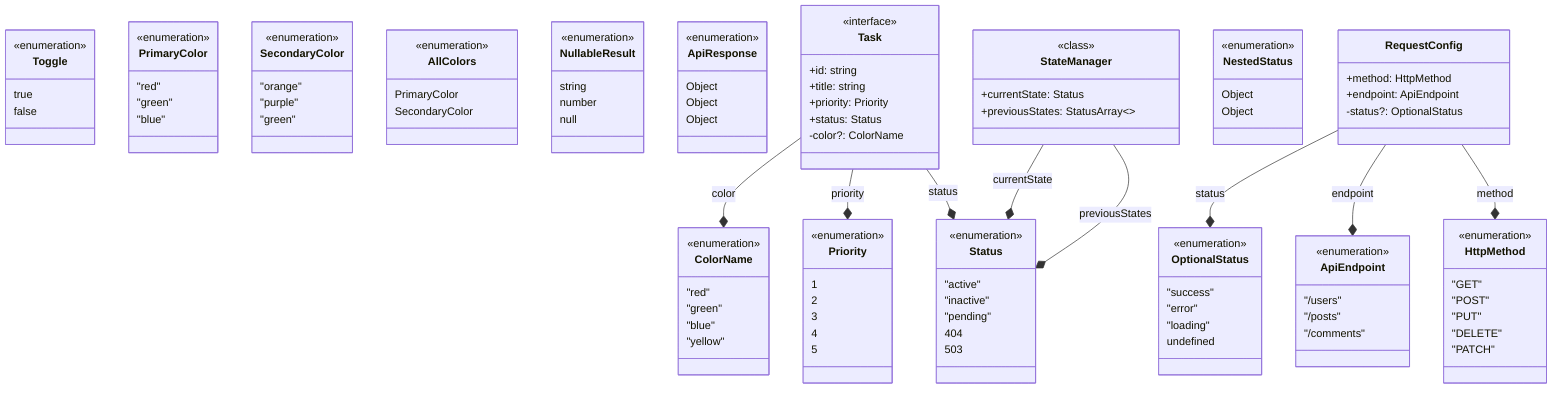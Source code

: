 classDiagram
  %% Legend
  %% --|> : Inheritance (extends)
  %% ..|> : Implementation (implements)
  %% --* : Composition (has/contains)
  %% -- : Association

  class ColorName {
    <<enumeration>>
    "red"
    "green"
    "blue"
    "yellow"
  }

  class Priority {
    <<enumeration>>
    1
    2
    3
    4
    5
  }

  class Status {
    <<enumeration>>
    "active"
    "inactive"
    "pending"
    404
    503
  }

  class Toggle {
    <<enumeration>>
    true
    false
  }

  class PrimaryColor {
    <<enumeration>>
    "red"
    "green"
    "blue"
  }

  class SecondaryColor {
    <<enumeration>>
    "orange"
    "purple"
    "green"
  }

  class AllColors {
    <<enumeration>>
    PrimaryColor
    SecondaryColor
  }

  class OptionalStatus {
    <<enumeration>>
    "success"
    "error"
    "loading"
    undefined
  }

  class NullableResult {
    <<enumeration>>
    string
    number
    null
  }

  class ApiResponse {
    <<enumeration>>
    Object
    Object
    Object
  }

  class Task {
    <<interface>>
    +id: string
    +title: string
    +priority: Priority
    +status: Status
    -color?: ColorName
  }

  class StateManager {
    <<class>>
    +currentState: Status
    +previousStates: StatusArray~~
  }

  class NestedStatus {
    <<enumeration>>
    Object
    Object
  }

  class HttpMethod {
    <<enumeration>>
    "GET"
    "POST"
    "PUT"
    "DELETE"
    "PATCH"
  }

  class ApiEndpoint {
    <<enumeration>>
    "/users"
    "/posts"
    "/comments"
  }

  class RequestConfig {
    +method: HttpMethod
    +endpoint: ApiEndpoint
    -status?: OptionalStatus
  }

  Task --* Priority : priority
  Task --* Status : status
  Task --* ColorName : color
  StateManager --* Status : currentState
  StateManager --* Status : previousStates
  RequestConfig --* HttpMethod : method
  RequestConfig --* ApiEndpoint : endpoint
  RequestConfig --* OptionalStatus : status